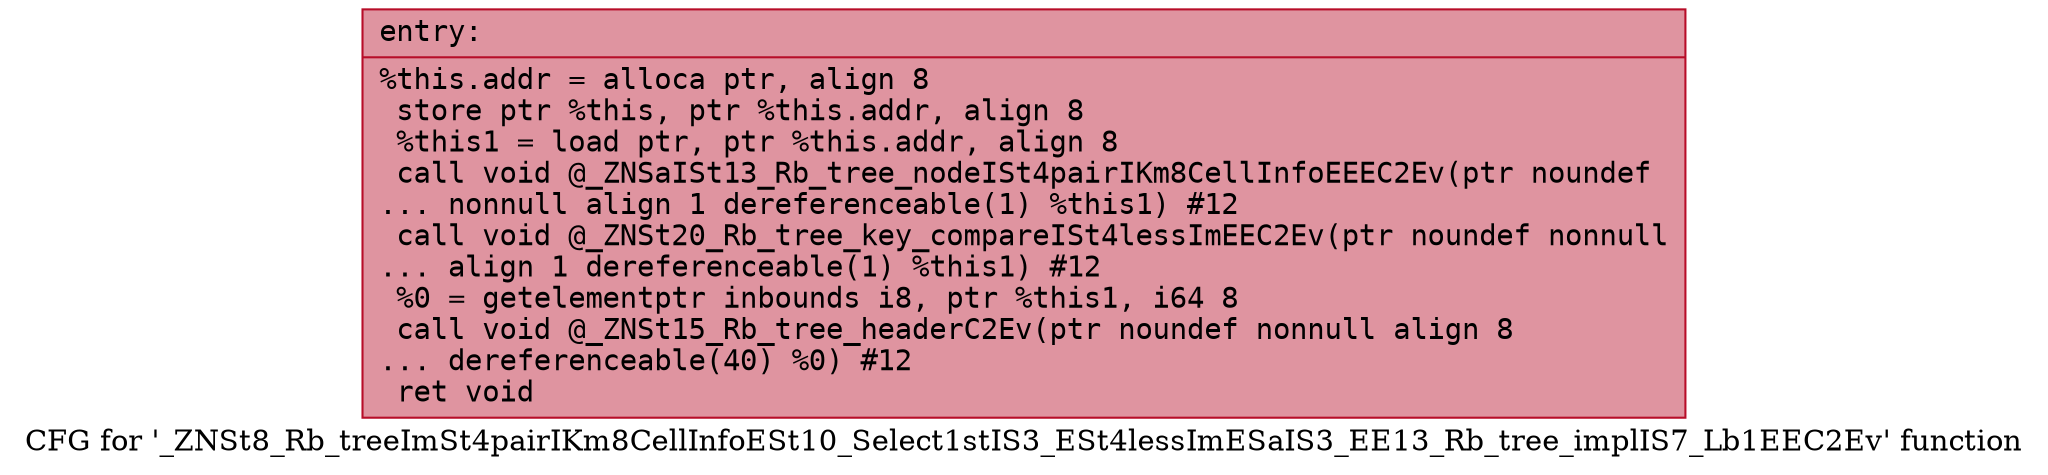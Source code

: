 digraph "CFG for '_ZNSt8_Rb_treeImSt4pairIKm8CellInfoESt10_Select1stIS3_ESt4lessImESaIS3_EE13_Rb_tree_implIS7_Lb1EEC2Ev' function" {
	label="CFG for '_ZNSt8_Rb_treeImSt4pairIKm8CellInfoESt10_Select1stIS3_ESt4lessImESaIS3_EE13_Rb_tree_implIS7_Lb1EEC2Ev' function";

	Node0x560dc9fa8cd0 [shape=record,color="#b70d28ff", style=filled, fillcolor="#b70d2870" fontname="Courier",label="{entry:\l|  %this.addr = alloca ptr, align 8\l  store ptr %this, ptr %this.addr, align 8\l  %this1 = load ptr, ptr %this.addr, align 8\l  call void @_ZNSaISt13_Rb_tree_nodeISt4pairIKm8CellInfoEEEC2Ev(ptr noundef\l... nonnull align 1 dereferenceable(1) %this1) #12\l  call void @_ZNSt20_Rb_tree_key_compareISt4lessImEEC2Ev(ptr noundef nonnull\l... align 1 dereferenceable(1) %this1) #12\l  %0 = getelementptr inbounds i8, ptr %this1, i64 8\l  call void @_ZNSt15_Rb_tree_headerC2Ev(ptr noundef nonnull align 8\l... dereferenceable(40) %0) #12\l  ret void\l}"];
}

